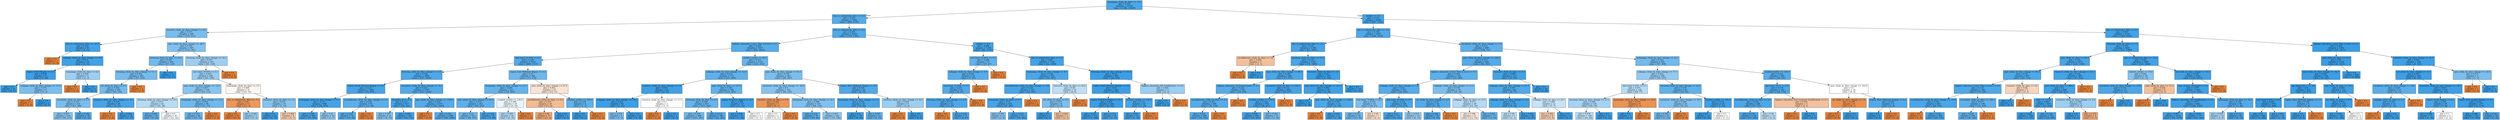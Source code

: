digraph Tree {
node [shape=box, style="filled", color="black"] ;
0 [label="homepage_clicks_by_days <= 13.5\ngini = 0.165\nsamples = 15324\nvalue = [1386, 13938]", fillcolor="#399de5e6"] ;
1 [label="due_vs_submission_date <= -6.5\ngini = 0.219\nsamples = 7084\nvalue = [889, 6195]", fillcolor="#399de5da"] ;
0 -> 1 [labeldistance=2.5, labelangle=45, headlabel="True"] ;
2 [label="resource_clicks_by_days_change <= -6.5\ngini = 0.371\nsamples = 548\nvalue = [135, 413]", fillcolor="#399de5ac"] ;
1 -> 2 ;
3 [label="due_vs_submission_date <= -25.0\ngini = 0.103\nsamples = 55\nvalue = [3, 52]", fillcolor="#399de5f0"] ;
2 -> 3 ;
4 [label="gini = 0.0\nsamples = 1\nvalue = [1, 0]", fillcolor="#e58139ff"] ;
3 -> 4 ;
5 [label="subpage_clicks_by_days_change <= -0.5\ngini = 0.071\nsamples = 54\nvalue = [2, 52]", fillcolor="#399de5f5"] ;
3 -> 5 ;
6 [label="region_South Region <= 0.5\ngini = 0.038\nsamples = 51\nvalue = [1, 50]", fillcolor="#399de5fa"] ;
5 -> 6 ;
7 [label="gini = 0.0\nsamples = 47\nvalue = [0, 47]", fillcolor="#399de5ff"] ;
6 -> 7 ;
8 [label="subpage_clicks_by_days_change <= -15.0\ngini = 0.375\nsamples = 4\nvalue = [1, 3]", fillcolor="#399de5aa"] ;
6 -> 8 ;
9 [label="gini = 0.0\nsamples = 1\nvalue = [1, 0]", fillcolor="#e58139ff"] ;
8 -> 9 ;
10 [label="gini = 0.0\nsamples = 3\nvalue = [0, 3]", fillcolor="#399de5ff"] ;
8 -> 10 ;
11 [label="homepage_clicks_by_days <= 4.0\ngini = 0.444\nsamples = 3\nvalue = [1, 2]", fillcolor="#399de57f"] ;
5 -> 11 ;
12 [label="gini = 0.0\nsamples = 1\nvalue = [1, 0]", fillcolor="#e58139ff"] ;
11 -> 12 ;
13 [label="gini = 0.0\nsamples = 2\nvalue = [0, 2]", fillcolor="#399de5ff"] ;
11 -> 13 ;
14 [label="quiz_clicks_by_days_change <= -48.5\ngini = 0.392\nsamples = 493\nvalue = [132, 361]", fillcolor="#399de5a2"] ;
2 -> 14 ;
15 [label="forumng_clicks_by_days <= 16.5\ngini = 0.347\nsamples = 300\nvalue = [67, 233]", fillcolor="#399de5b6"] ;
14 -> 15 ;
16 [label="forumng_clicks_by_days_change <= 11.5\ngini = 0.361\nsamples = 283\nvalue = [67, 216]", fillcolor="#399de5b0"] ;
15 -> 16 ;
17 [label="url_clicks_by_days <= 0.5\ngini = 0.356\nsamples = 281\nvalue = [65, 216]", fillcolor="#399de5b2"] ;
16 -> 17 ;
18 [label="oucontent_clicks_by_days <= 5.5\ngini = 0.375\nsamples = 252\nvalue = [63, 189]", fillcolor="#399de5aa"] ;
17 -> 18 ;
19 [label="gini = 0.397\nsamples = 216\nvalue = [59, 157]", fillcolor="#399de59f"] ;
18 -> 19 ;
20 [label="gini = 0.198\nsamples = 36\nvalue = [4, 32]", fillcolor="#399de5df"] ;
18 -> 20 ;
21 [label="resource_clicks_by_days_change <= -5.5\ngini = 0.128\nsamples = 29\nvalue = [2, 27]", fillcolor="#399de5ec"] ;
17 -> 21 ;
22 [label="gini = 0.0\nsamples = 1\nvalue = [1, 0]", fillcolor="#e58139ff"] ;
21 -> 22 ;
23 [label="gini = 0.069\nsamples = 28\nvalue = [1, 27]", fillcolor="#399de5f6"] ;
21 -> 23 ;
24 [label="gini = 0.0\nsamples = 2\nvalue = [2, 0]", fillcolor="#e58139ff"] ;
16 -> 24 ;
25 [label="gini = 0.0\nsamples = 17\nvalue = [0, 17]", fillcolor="#399de5ff"] ;
15 -> 25 ;
26 [label="forumng_clicks_by_days_change <= 14.5\ngini = 0.447\nsamples = 193\nvalue = [65, 128]", fillcolor="#399de57e"] ;
14 -> 26 ;
27 [label="imd_band_30-40% <= 0.5\ngini = 0.437\nsamples = 189\nvalue = [61, 128]", fillcolor="#399de585"] ;
26 -> 27 ;
28 [label="quiz_clicks_by_days_change <= -12.0\ngini = 0.407\nsamples = 158\nvalue = [45, 113]", fillcolor="#399de599"] ;
27 -> 28 ;
29 [label="forumng_clicks_by_days_change <= -0.5\ngini = 0.475\nsamples = 62\nvalue = [24, 38]", fillcolor="#399de55e"] ;
28 -> 29 ;
30 [label="gini = 0.266\nsamples = 19\nvalue = [3, 16]", fillcolor="#399de5cf"] ;
29 -> 30 ;
31 [label="gini = 0.5\nsamples = 43\nvalue = [21, 22]", fillcolor="#399de50c"] ;
29 -> 31 ;
32 [label="homepage_clicks_by_days_change <= 11.0\ngini = 0.342\nsamples = 96\nvalue = [21, 75]", fillcolor="#399de5b8"] ;
28 -> 32 ;
33 [label="gini = 0.323\nsamples = 94\nvalue = [19, 75]", fillcolor="#399de5be"] ;
32 -> 33 ;
34 [label="gini = 0.0\nsamples = 2\nvalue = [2, 0]", fillcolor="#e58139ff"] ;
32 -> 34 ;
35 [label="homepage_clicks_by_days <= 3.5\ngini = 0.499\nsamples = 31\nvalue = [16, 15]", fillcolor="#e5813910"] ;
27 -> 35 ;
36 [label="due_vs_submission_date <= -7.5\ngini = 0.26\nsamples = 13\nvalue = [11, 2]", fillcolor="#e58139d1"] ;
35 -> 36 ;
37 [label="gini = 0.0\nsamples = 10\nvalue = [10, 0]", fillcolor="#e58139ff"] ;
36 -> 37 ;
38 [label="gini = 0.444\nsamples = 3\nvalue = [1, 2]", fillcolor="#399de57f"] ;
36 -> 38 ;
39 [label="resource_clicks_by_days <= 1.5\ngini = 0.401\nsamples = 18\nvalue = [5, 13]", fillcolor="#399de59d"] ;
35 -> 39 ;
40 [label="gini = 0.0\nsamples = 10\nvalue = [0, 10]", fillcolor="#399de5ff"] ;
39 -> 40 ;
41 [label="gini = 0.469\nsamples = 8\nvalue = [5, 3]", fillcolor="#e5813966"] ;
39 -> 41 ;
42 [label="gini = 0.0\nsamples = 4\nvalue = [4, 0]", fillcolor="#e58139ff"] ;
26 -> 42 ;
43 [label="due_vs_submission_date <= 0.5\ngini = 0.204\nsamples = 6536\nvalue = [754, 5782]", fillcolor="#399de5de"] ;
1 -> 43 ;
44 [label="highest_education_Lower Than A Level <= 0.5\ngini = 0.226\nsamples = 5337\nvalue = [692, 4645]", fillcolor="#399de5d9"] ;
43 -> 44 ;
45 [label="imd_band_20-30% <= 0.5\ngini = 0.199\nsamples = 4182\nvalue = [469, 3713]", fillcolor="#399de5df"] ;
44 -> 45 ;
46 [label="forumng_clicks_by_days_change <= -0.5\ngini = 0.186\nsamples = 3836\nvalue = [397, 3439]", fillcolor="#399de5e2"] ;
45 -> 46 ;
47 [label="region_North Western Region <= 0.5\ngini = 0.125\nsamples = 1049\nvalue = [70, 979]", fillcolor="#399de5ed"] ;
46 -> 47 ;
48 [label="homepage_clicks_by_days_change <= 6.5\ngini = 0.113\nsamples = 968\nvalue = [58, 910]", fillcolor="#399de5ef"] ;
47 -> 48 ;
49 [label="gini = 0.108\nsamples = 958\nvalue = [55, 903]", fillcolor="#399de5ef"] ;
48 -> 49 ;
50 [label="gini = 0.42\nsamples = 10\nvalue = [3, 7]", fillcolor="#399de592"] ;
48 -> 50 ;
51 [label="oucollaborate_clicks_by_days_change <= 0.5\ngini = 0.252\nsamples = 81\nvalue = [12, 69]", fillcolor="#399de5d3"] ;
47 -> 51 ;
52 [label="gini = 0.221\nsamples = 79\nvalue = [10, 69]", fillcolor="#399de5da"] ;
51 -> 52 ;
53 [label="gini = 0.0\nsamples = 2\nvalue = [2, 0]", fillcolor="#e58139ff"] ;
51 -> 53 ;
54 [label="oucontent_clicks_by_days_change <= -0.5\ngini = 0.207\nsamples = 2787\nvalue = [327, 2460]", fillcolor="#399de5dd"] ;
46 -> 54 ;
55 [label="disability_N <= 0.5\ngini = 0.117\nsamples = 417\nvalue = [26, 391]", fillcolor="#399de5ee"] ;
54 -> 55 ;
56 [label="gini = 0.397\nsamples = 22\nvalue = [6, 16]", fillcolor="#399de59f"] ;
55 -> 56 ;
57 [label="gini = 0.096\nsamples = 395\nvalue = [20, 375]", fillcolor="#399de5f1"] ;
55 -> 57 ;
58 [label="quiz_clicks_by_days_change <= -530.0\ngini = 0.222\nsamples = 2370\nvalue = [301, 2069]", fillcolor="#399de5da"] ;
54 -> 58 ;
59 [label="gini = 0.0\nsamples = 2\nvalue = [2, 0]", fillcolor="#e58139ff"] ;
58 -> 59 ;
60 [label="gini = 0.221\nsamples = 2368\nvalue = [299, 2069]", fillcolor="#399de5da"] ;
58 -> 60 ;
61 [label="region_East Midlands Region <= 0.5\ngini = 0.33\nsamples = 346\nvalue = [72, 274]", fillcolor="#399de5bc"] ;
45 -> 61 ;
62 [label="homepage_clicks_by_days_change <= 11.5\ngini = 0.296\nsamples = 321\nvalue = [58, 263]", fillcolor="#399de5c7"] ;
61 -> 62 ;
63 [label="quiz_clicks_by_days_change <= 65.5\ngini = 0.272\nsamples = 302\nvalue = [49, 253]", fillcolor="#399de5ce"] ;
62 -> 63 ;
64 [label="gini = 0.33\nsamples = 211\nvalue = [44, 167]", fillcolor="#399de5bc"] ;
63 -> 64 ;
65 [label="gini = 0.104\nsamples = 91\nvalue = [5, 86]", fillcolor="#399de5f0"] ;
63 -> 65 ;
66 [label="studied_credits <= 135.0\ngini = 0.499\nsamples = 19\nvalue = [9, 10]", fillcolor="#399de519"] ;
62 -> 66 ;
67 [label="gini = 0.469\nsamples = 16\nvalue = [6, 10]", fillcolor="#399de566"] ;
66 -> 67 ;
68 [label="gini = 0.0\nsamples = 3\nvalue = [3, 0]", fillcolor="#e58139ff"] ;
66 -> 68 ;
69 [label="quiz_clicks_by_days_change <= 67.0\ngini = 0.493\nsamples = 25\nvalue = [14, 11]", fillcolor="#e5813937"] ;
61 -> 69 ;
70 [label="oucollaborate_clicks_by_days <= 0.5\ngini = 0.432\nsamples = 19\nvalue = [13, 6]", fillcolor="#e5813989"] ;
69 -> 70 ;
71 [label="gini = 0.36\nsamples = 17\nvalue = [13, 4]", fillcolor="#e58139b1"] ;
70 -> 71 ;
72 [label="gini = 0.0\nsamples = 2\nvalue = [0, 2]", fillcolor="#399de5ff"] ;
70 -> 72 ;
73 [label="studied_credits <= 105.0\ngini = 0.278\nsamples = 6\nvalue = [1, 5]", fillcolor="#399de5cc"] ;
69 -> 73 ;
74 [label="gini = 0.0\nsamples = 5\nvalue = [0, 5]", fillcolor="#399de5ff"] ;
73 -> 74 ;
75 [label="gini = 0.0\nsamples = 1\nvalue = [1, 0]", fillcolor="#e58139ff"] ;
73 -> 75 ;
76 [label="studied_credits <= 82.5\ngini = 0.312\nsamples = 1155\nvalue = [223, 932]", fillcolor="#399de5c2"] ;
44 -> 76 ;
77 [label="subpage_clicks_by_days_change <= -12.5\ngini = 0.275\nsamples = 772\nvalue = [127, 645]", fillcolor="#399de5cd"] ;
76 -> 77 ;
78 [label="resource_clicks_by_days_change <= 5.5\ngini = 0.061\nsamples = 64\nvalue = [2, 62]", fillcolor="#399de5f7"] ;
77 -> 78 ;
79 [label="subpage_clicks_by_days_change <= -39.5\ngini = 0.032\nsamples = 62\nvalue = [1, 61]", fillcolor="#399de5fb"] ;
78 -> 79 ;
80 [label="gini = 0.375\nsamples = 4\nvalue = [1, 3]", fillcolor="#399de5aa"] ;
79 -> 80 ;
81 [label="gini = 0.0\nsamples = 58\nvalue = [0, 58]", fillcolor="#399de5ff"] ;
79 -> 81 ;
82 [label="resource_clicks_by_days_change <= 11.5\ngini = 0.5\nsamples = 2\nvalue = [1, 1]", fillcolor="#e5813900"] ;
78 -> 82 ;
83 [label="gini = 0.0\nsamples = 1\nvalue = [1, 0]", fillcolor="#e58139ff"] ;
82 -> 83 ;
84 [label="gini = 0.0\nsamples = 1\nvalue = [0, 1]", fillcolor="#399de5ff"] ;
82 -> 84 ;
85 [label="quiz_clicks_by_days <= 137.0\ngini = 0.291\nsamples = 708\nvalue = [125, 583]", fillcolor="#399de5c8"] ;
77 -> 85 ;
86 [label="forumng_clicks_by_days <= 2.5\ngini = 0.306\nsamples = 651\nvalue = [123, 528]", fillcolor="#399de5c4"] ;
85 -> 86 ;
87 [label="gini = 0.338\nsamples = 468\nvalue = [101, 367]", fillcolor="#399de5b9"] ;
86 -> 87 ;
88 [label="gini = 0.212\nsamples = 183\nvalue = [22, 161]", fillcolor="#399de5dc"] ;
86 -> 88 ;
89 [label="region_Yorkshire Region <= 0.5\ngini = 0.068\nsamples = 57\nvalue = [2, 55]", fillcolor="#399de5f6"] ;
85 -> 89 ;
90 [label="gini = 0.036\nsamples = 55\nvalue = [1, 54]", fillcolor="#399de5fa"] ;
89 -> 90 ;
91 [label="gini = 0.5\nsamples = 2\nvalue = [1, 1]", fillcolor="#e5813900"] ;
89 -> 91 ;
92 [label="quiz_clicks_by_days_change <= 92.5\ngini = 0.376\nsamples = 383\nvalue = [96, 287]", fillcolor="#399de5aa"] ;
76 -> 92 ;
93 [label="oucontent_clicks_by_days_change <= -28.0\ngini = 0.4\nsamples = 325\nvalue = [90, 235]", fillcolor="#399de59d"] ;
92 -> 93 ;
94 [label="resource_clicks_by_days <= 0.5\ngini = 0.245\nsamples = 7\nvalue = [6, 1]", fillcolor="#e58139d4"] ;
93 -> 94 ;
95 [label="gini = 0.5\nsamples = 2\nvalue = [1, 1]", fillcolor="#e5813900"] ;
94 -> 95 ;
96 [label="gini = 0.0\nsamples = 5\nvalue = [5, 0]", fillcolor="#e58139ff"] ;
94 -> 96 ;
97 [label="homepage_clicks_by_days_change <= -6.5\ngini = 0.389\nsamples = 318\nvalue = [84, 234]", fillcolor="#399de5a3"] ;
93 -> 97 ;
98 [label="gini = 0.229\nsamples = 76\nvalue = [10, 66]", fillcolor="#399de5d8"] ;
97 -> 98 ;
99 [label="gini = 0.425\nsamples = 242\nvalue = [74, 168]", fillcolor="#399de58f"] ;
97 -> 99 ;
100 [label="region_West Midlands Region <= 0.5\ngini = 0.185\nsamples = 58\nvalue = [6, 52]", fillcolor="#399de5e2"] ;
92 -> 100 ;
101 [label="homepage_clicks_by_days_change <= 2.5\ngini = 0.142\nsamples = 52\nvalue = [4, 48]", fillcolor="#399de5ea"] ;
100 -> 101 ;
102 [label="gini = 0.0\nsamples = 29\nvalue = [0, 29]", fillcolor="#399de5ff"] ;
101 -> 102 ;
103 [label="gini = 0.287\nsamples = 23\nvalue = [4, 19]", fillcolor="#399de5c9"] ;
101 -> 103 ;
104 [label="resource_clicks_by_days_change <= -0.5\ngini = 0.444\nsamples = 6\nvalue = [2, 4]", fillcolor="#399de57f"] ;
100 -> 104 ;
105 [label="gini = 0.0\nsamples = 2\nvalue = [2, 0]", fillcolor="#e58139ff"] ;
104 -> 105 ;
106 [label="gini = 0.0\nsamples = 4\nvalue = [0, 4]", fillcolor="#399de5ff"] ;
104 -> 106 ;
107 [label="weight <= 8.5\ngini = 0.098\nsamples = 1199\nvalue = [62, 1137]", fillcolor="#399de5f1"] ;
43 -> 107 ;
108 [label="imd_band_50-60% <= 0.5\ngini = 0.289\nsamples = 57\nvalue = [10, 47]", fillcolor="#399de5c9"] ;
107 -> 108 ;
109 [label="subpage_clicks_by_days_change <= 8.5\ngini = 0.226\nsamples = 54\nvalue = [7, 47]", fillcolor="#399de5d9"] ;
108 -> 109 ;
110 [label="imd_band_10-20% <= 0.5\ngini = 0.201\nsamples = 53\nvalue = [6, 47]", fillcolor="#399de5de"] ;
109 -> 110 ;
111 [label="forumng_clicks_by_days_change <= -5.5\ngini = 0.174\nsamples = 52\nvalue = [5, 47]", fillcolor="#399de5e4"] ;
110 -> 111 ;
112 [label="gini = 0.0\nsamples = 1\nvalue = [1, 0]", fillcolor="#e58139ff"] ;
111 -> 112 ;
113 [label="gini = 0.145\nsamples = 51\nvalue = [4, 47]", fillcolor="#399de5e9"] ;
111 -> 113 ;
114 [label="gini = 0.0\nsamples = 1\nvalue = [1, 0]", fillcolor="#e58139ff"] ;
110 -> 114 ;
115 [label="gini = 0.0\nsamples = 1\nvalue = [1, 0]", fillcolor="#e58139ff"] ;
109 -> 115 ;
116 [label="gini = 0.0\nsamples = 3\nvalue = [3, 0]", fillcolor="#e58139ff"] ;
108 -> 116 ;
117 [label="due_vs_submission_date <= 1.5\ngini = 0.087\nsamples = 1142\nvalue = [52, 1090]", fillcolor="#399de5f3"] ;
107 -> 117 ;
118 [label="homepage_clicks_by_days_change <= 8.5\ngini = 0.144\nsamples = 539\nvalue = [42, 497]", fillcolor="#399de5e9"] ;
117 -> 118 ;
119 [label="oucollaborate_clicks_by_days_change <= 5.0\ngini = 0.133\nsamples = 529\nvalue = [38, 491]", fillcolor="#399de5eb"] ;
118 -> 119 ;
120 [label="homepage_clicks_by_days <= 0.5\ngini = 0.13\nsamples = 528\nvalue = [37, 491]", fillcolor="#399de5ec"] ;
119 -> 120 ;
121 [label="gini = 0.397\nsamples = 11\nvalue = [3, 8]", fillcolor="#399de59f"] ;
120 -> 121 ;
122 [label="gini = 0.123\nsamples = 517\nvalue = [34, 483]", fillcolor="#399de5ed"] ;
120 -> 122 ;
123 [label="gini = 0.0\nsamples = 1\nvalue = [1, 0]", fillcolor="#e58139ff"] ;
119 -> 123 ;
124 [label="resource_clicks_by_days <= 16.5\ngini = 0.48\nsamples = 10\nvalue = [4, 6]", fillcolor="#399de555"] ;
118 -> 124 ;
125 [label="url_clicks_by_days <= 0.5\ngini = 0.375\nsamples = 8\nvalue = [2, 6]", fillcolor="#399de5aa"] ;
124 -> 125 ;
126 [label="gini = 0.0\nsamples = 5\nvalue = [0, 5]", fillcolor="#399de5ff"] ;
125 -> 126 ;
127 [label="gini = 0.444\nsamples = 3\nvalue = [2, 1]", fillcolor="#e581397f"] ;
125 -> 127 ;
128 [label="gini = 0.0\nsamples = 2\nvalue = [2, 0]", fillcolor="#e58139ff"] ;
124 -> 128 ;
129 [label="forumng_clicks_by_days_change <= 50.0\ngini = 0.033\nsamples = 603\nvalue = [10, 593]", fillcolor="#399de5fb"] ;
117 -> 129 ;
130 [label="region_North Western Region <= 0.5\ngini = 0.03\nsamples = 600\nvalue = [9, 591]", fillcolor="#399de5fb"] ;
129 -> 130 ;
131 [label="region_Yorkshire Region <= 0.5\ngini = 0.021\nsamples = 558\nvalue = [6, 552]", fillcolor="#399de5fc"] ;
130 -> 131 ;
132 [label="gini = 0.012\nsamples = 512\nvalue = [3, 509]", fillcolor="#399de5fd"] ;
131 -> 132 ;
133 [label="gini = 0.122\nsamples = 46\nvalue = [3, 43]", fillcolor="#399de5ed"] ;
131 -> 133 ;
134 [label="studied_credits <= 135.0\ngini = 0.133\nsamples = 42\nvalue = [3, 39]", fillcolor="#399de5eb"] ;
130 -> 134 ;
135 [label="gini = 0.093\nsamples = 41\nvalue = [2, 39]", fillcolor="#399de5f2"] ;
134 -> 135 ;
136 [label="gini = 0.0\nsamples = 1\nvalue = [1, 0]", fillcolor="#e58139ff"] ;
134 -> 136 ;
137 [label="highest_education_HE Qualification <= 0.5\ngini = 0.444\nsamples = 3\nvalue = [1, 2]", fillcolor="#399de57f"] ;
129 -> 137 ;
138 [label="gini = 0.0\nsamples = 2\nvalue = [0, 2]", fillcolor="#399de5ff"] ;
137 -> 138 ;
139 [label="gini = 0.0\nsamples = 1\nvalue = [1, 0]", fillcolor="#e58139ff"] ;
137 -> 139 ;
140 [label="weight <= 4.5\ngini = 0.113\nsamples = 8240\nvalue = [497, 7743]", fillcolor="#399de5ef"] ;
0 -> 140 [labeldistance=2.5, labelangle=-45, headlabel="False"] ;
141 [label="due_vs_submission_date <= -2.5\ngini = 0.199\nsamples = 2047\nvalue = [229, 1818]", fillcolor="#399de5df"] ;
140 -> 141 ;
142 [label="due_vs_submission_date <= -5.5\ngini = 0.131\nsamples = 1148\nvalue = [81, 1067]", fillcolor="#399de5ec"] ;
141 -> 142 ;
143 [label="oucollaborate_clicks_by_days <= 3.0\ngini = 0.444\nsamples = 3\nvalue = [2, 1]", fillcolor="#e581397f"] ;
142 -> 143 ;
144 [label="gini = 0.0\nsamples = 2\nvalue = [2, 0]", fillcolor="#e58139ff"] ;
143 -> 144 ;
145 [label="gini = 0.0\nsamples = 1\nvalue = [0, 1]", fillcolor="#399de5ff"] ;
143 -> 145 ;
146 [label="forumng_clicks_by_days <= 53.5\ngini = 0.128\nsamples = 1145\nvalue = [79, 1066]", fillcolor="#399de5ec"] ;
142 -> 146 ;
147 [label="quiz_clicks_by_days_change <= 80.5\ngini = 0.149\nsamples = 948\nvalue = [77, 871]", fillcolor="#399de5e8"] ;
146 -> 147 ;
148 [label="highest_education_No Formal quals <= 0.5\ngini = 0.226\nsamples = 292\nvalue = [38, 254]", fillcolor="#399de5d9"] ;
147 -> 148 ;
149 [label="oucollaborate_clicks_by_days <= 6.5\ngini = 0.217\nsamples = 290\nvalue = [36, 254]", fillcolor="#399de5db"] ;
148 -> 149 ;
150 [label="gini = 0.213\nsamples = 289\nvalue = [35, 254]", fillcolor="#399de5dc"] ;
149 -> 150 ;
151 [label="gini = 0.0\nsamples = 1\nvalue = [1, 0]", fillcolor="#e58139ff"] ;
149 -> 151 ;
152 [label="gini = 0.0\nsamples = 2\nvalue = [2, 0]", fillcolor="#e58139ff"] ;
148 -> 152 ;
153 [label="oucontent_clicks_by_days <= 592.5\ngini = 0.112\nsamples = 656\nvalue = [39, 617]", fillcolor="#399de5ef"] ;
147 -> 153 ;
154 [label="studied_credits <= 170.0\ngini = 0.109\nsamples = 655\nvalue = [38, 617]", fillcolor="#399de5ef"] ;
153 -> 154 ;
155 [label="gini = 0.099\nsamples = 634\nvalue = [33, 601]", fillcolor="#399de5f1"] ;
154 -> 155 ;
156 [label="gini = 0.363\nsamples = 21\nvalue = [5, 16]", fillcolor="#399de5af"] ;
154 -> 156 ;
157 [label="gini = 0.0\nsamples = 1\nvalue = [1, 0]", fillcolor="#e58139ff"] ;
153 -> 157 ;
158 [label="resource_clicks_by_days <= 3.5\ngini = 0.02\nsamples = 197\nvalue = [2, 195]", fillcolor="#399de5fc"] ;
146 -> 158 ;
159 [label="quiz_clicks_by_days_change <= 121.5\ngini = 0.064\nsamples = 60\nvalue = [2, 58]", fillcolor="#399de5f6"] ;
158 -> 159 ;
160 [label="gini = 0.0\nsamples = 38\nvalue = [0, 38]", fillcolor="#399de5ff"] ;
159 -> 160 ;
161 [label="quiz_clicks_by_days_change <= 128.0\ngini = 0.165\nsamples = 22\nvalue = [2, 20]", fillcolor="#399de5e6"] ;
159 -> 161 ;
162 [label="gini = 0.0\nsamples = 1\nvalue = [1, 0]", fillcolor="#e58139ff"] ;
161 -> 162 ;
163 [label="gini = 0.091\nsamples = 21\nvalue = [1, 20]", fillcolor="#399de5f2"] ;
161 -> 163 ;
164 [label="gini = 0.0\nsamples = 137\nvalue = [0, 137]", fillcolor="#399de5ff"] ;
158 -> 164 ;
165 [label="oucontent_clicks_by_days_change <= 5.5\ngini = 0.275\nsamples = 899\nvalue = [148, 751]", fillcolor="#399de5cd"] ;
141 -> 165 ;
166 [label="quiz_clicks_by_days_change <= 126.5\ngini = 0.213\nsamples = 504\nvalue = [61, 443]", fillcolor="#399de5dc"] ;
165 -> 166 ;
167 [label="highest_education_Lower Than A Level <= 0.5\ngini = 0.264\nsamples = 332\nvalue = [52, 280]", fillcolor="#399de5d0"] ;
166 -> 167 ;
168 [label="subpage_clicks_by_days_change <= 7.5\ngini = 0.221\nsamples = 253\nvalue = [32, 221]", fillcolor="#399de5da"] ;
167 -> 168 ;
169 [label="imd_band_70-80% <= 0.5\ngini = 0.379\nsamples = 63\nvalue = [16, 47]", fillcolor="#399de5a8"] ;
168 -> 169 ;
170 [label="gini = 0.337\nsamples = 56\nvalue = [12, 44]", fillcolor="#399de5b9"] ;
169 -> 170 ;
171 [label="gini = 0.49\nsamples = 7\nvalue = [4, 3]", fillcolor="#e5813940"] ;
169 -> 171 ;
172 [label="imd_band_20-30% <= 0.5\ngini = 0.154\nsamples = 190\nvalue = [16, 174]", fillcolor="#399de5e8"] ;
168 -> 172 ;
173 [label="gini = 0.11\nsamples = 171\nvalue = [10, 161]", fillcolor="#399de5ef"] ;
172 -> 173 ;
174 [label="gini = 0.432\nsamples = 19\nvalue = [6, 13]", fillcolor="#399de589"] ;
172 -> 174 ;
175 [label="subpage_clicks_by_days_change <= 11.5\ngini = 0.378\nsamples = 79\nvalue = [20, 59]", fillcolor="#399de5a9"] ;
167 -> 175 ;
176 [label="url_clicks_by_days_change <= 2.5\ngini = 0.219\nsamples = 40\nvalue = [5, 35]", fillcolor="#399de5db"] ;
175 -> 176 ;
177 [label="gini = 0.184\nsamples = 39\nvalue = [4, 35]", fillcolor="#399de5e2"] ;
176 -> 177 ;
178 [label="gini = 0.0\nsamples = 1\nvalue = [1, 0]", fillcolor="#e58139ff"] ;
176 -> 178 ;
179 [label="subpage_clicks_by_days <= 17.5\ngini = 0.473\nsamples = 39\nvalue = [15, 24]", fillcolor="#399de560"] ;
175 -> 179 ;
180 [label="gini = 0.496\nsamples = 22\nvalue = [12, 10]", fillcolor="#e581392a"] ;
179 -> 180 ;
181 [label="gini = 0.291\nsamples = 17\nvalue = [3, 14]", fillcolor="#399de5c8"] ;
179 -> 181 ;
182 [label="resource_clicks_by_days <= 5.5\ngini = 0.099\nsamples = 172\nvalue = [9, 163]", fillcolor="#399de5f1"] ;
166 -> 182 ;
183 [label="subpage_clicks_by_days_change <= 21.5\ngini = 0.187\nsamples = 86\nvalue = [9, 77]", fillcolor="#399de5e1"] ;
182 -> 183 ;
184 [label="subpage_clicks_by_days_change <= 3.5\ngini = 0.102\nsamples = 74\nvalue = [4, 70]", fillcolor="#399de5f0"] ;
183 -> 184 ;
185 [label="gini = 0.48\nsamples = 5\nvalue = [2, 3]", fillcolor="#399de555"] ;
184 -> 185 ;
186 [label="gini = 0.056\nsamples = 69\nvalue = [2, 67]", fillcolor="#399de5f7"] ;
184 -> 186 ;
187 [label="subpage_clicks_by_days <= 29.5\ngini = 0.486\nsamples = 12\nvalue = [5, 7]", fillcolor="#399de549"] ;
183 -> 187 ;
188 [label="gini = 0.469\nsamples = 8\nvalue = [5, 3]", fillcolor="#e5813966"] ;
187 -> 188 ;
189 [label="gini = 0.0\nsamples = 4\nvalue = [0, 4]", fillcolor="#399de5ff"] ;
187 -> 189 ;
190 [label="gini = 0.0\nsamples = 86\nvalue = [0, 86]", fillcolor="#399de5ff"] ;
182 -> 190 ;
191 [label="homepage_clicks_by_days_change <= 32.5\ngini = 0.343\nsamples = 395\nvalue = [87, 308]", fillcolor="#399de5b7"] ;
165 -> 191 ;
192 [label="subpage_clicks_by_days_change <= 17.5\ngini = 0.433\nsamples = 186\nvalue = [59, 127]", fillcolor="#399de589"] ;
191 -> 192 ;
193 [label="imd_band_0-10% <= 0.5\ngini = 0.475\nsamples = 126\nvalue = [49, 77]", fillcolor="#399de55d"] ;
192 -> 193 ;
194 [label="forumng_clicks_by_days_change <= 21.5\ngini = 0.458\nsamples = 118\nvalue = [42, 76]", fillcolor="#399de572"] ;
193 -> 194 ;
195 [label="gini = 0.478\nsamples = 106\nvalue = [42, 64]", fillcolor="#399de558"] ;
194 -> 195 ;
196 [label="gini = 0.0\nsamples = 12\nvalue = [0, 12]", fillcolor="#399de5ff"] ;
194 -> 196 ;
197 [label="homepage_clicks_by_days_change <= 18.0\ngini = 0.219\nsamples = 8\nvalue = [7, 1]", fillcolor="#e58139db"] ;
193 -> 197 ;
198 [label="gini = 0.0\nsamples = 1\nvalue = [0, 1]", fillcolor="#399de5ff"] ;
197 -> 198 ;
199 [label="gini = 0.0\nsamples = 7\nvalue = [7, 0]", fillcolor="#e58139ff"] ;
197 -> 199 ;
200 [label="forumng_clicks_by_days_change <= 12.5\ngini = 0.278\nsamples = 60\nvalue = [10, 50]", fillcolor="#399de5cc"] ;
192 -> 200 ;
201 [label="oucontent_clicks_by_days_change <= 36.5\ngini = 0.389\nsamples = 34\nvalue = [9, 25]", fillcolor="#399de5a3"] ;
200 -> 201 ;
202 [label="gini = 0.342\nsamples = 32\nvalue = [7, 25]", fillcolor="#399de5b8"] ;
201 -> 202 ;
203 [label="gini = 0.0\nsamples = 2\nvalue = [2, 0]", fillcolor="#e58139ff"] ;
201 -> 203 ;
204 [label="studied_credits <= 105.0\ngini = 0.074\nsamples = 26\nvalue = [1, 25]", fillcolor="#399de5f5"] ;
200 -> 204 ;
205 [label="gini = 0.0\nsamples = 24\nvalue = [0, 24]", fillcolor="#399de5ff"] ;
204 -> 205 ;
206 [label="gini = 0.5\nsamples = 2\nvalue = [1, 1]", fillcolor="#e5813900"] ;
204 -> 206 ;
207 [label="studied_credits <= 105.0\ngini = 0.232\nsamples = 209\nvalue = [28, 181]", fillcolor="#399de5d8"] ;
191 -> 207 ;
208 [label="age_band_55<= <= 0.5\ngini = 0.179\nsamples = 191\nvalue = [19, 172]", fillcolor="#399de5e3"] ;
207 -> 208 ;
209 [label="oucollaborate_clicks_by_days <= 3.5\ngini = 0.164\nsamples = 188\nvalue = [17, 171]", fillcolor="#399de5e6"] ;
208 -> 209 ;
210 [label="gini = 0.135\nsamples = 178\nvalue = [13, 165]", fillcolor="#399de5eb"] ;
209 -> 210 ;
211 [label="gini = 0.48\nsamples = 10\nvalue = [4, 6]", fillcolor="#399de555"] ;
209 -> 211 ;
212 [label="highest_education_Post Graduate Qualification <= 0.5\ngini = 0.444\nsamples = 3\nvalue = [2, 1]", fillcolor="#e581397f"] ;
208 -> 212 ;
213 [label="gini = 0.0\nsamples = 2\nvalue = [2, 0]", fillcolor="#e58139ff"] ;
212 -> 213 ;
214 [label="gini = 0.0\nsamples = 1\nvalue = [0, 1]", fillcolor="#399de5ff"] ;
212 -> 214 ;
215 [label="quiz_clicks_by_days_change <= 163.0\ngini = 0.5\nsamples = 18\nvalue = [9, 9]", fillcolor="#e5813900"] ;
207 -> 215 ;
216 [label="url_clicks_by_days_change <= 7.5\ngini = 0.198\nsamples = 9\nvalue = [8, 1]", fillcolor="#e58139df"] ;
215 -> 216 ;
217 [label="gini = 0.0\nsamples = 8\nvalue = [8, 0]", fillcolor="#e58139ff"] ;
216 -> 217 ;
218 [label="gini = 0.0\nsamples = 1\nvalue = [0, 1]", fillcolor="#399de5ff"] ;
216 -> 218 ;
219 [label="region_West Midlands Region <= 0.5\ngini = 0.198\nsamples = 9\nvalue = [1, 8]", fillcolor="#399de5df"] ;
215 -> 219 ;
220 [label="gini = 0.0\nsamples = 8\nvalue = [0, 8]", fillcolor="#399de5ff"] ;
219 -> 220 ;
221 [label="gini = 0.0\nsamples = 1\nvalue = [1, 0]", fillcolor="#e58139ff"] ;
219 -> 221 ;
222 [label="due_vs_submission_date <= 0.5\ngini = 0.083\nsamples = 6193\nvalue = [268, 5925]", fillcolor="#399de5f3"] ;
140 -> 222 ;
223 [label="forumng_clicks_by_days <= 1.5\ngini = 0.103\nsamples = 4641\nvalue = [253, 4388]", fillcolor="#399de5f0"] ;
222 -> 223 ;
224 [label="quiz_clicks_by_days <= 83.5\ngini = 0.141\nsamples = 1672\nvalue = [128, 1544]", fillcolor="#399de5ea"] ;
223 -> 224 ;
225 [label="quiz_clicks_by_days_change <= 82.5\ngini = 0.181\nsamples = 803\nvalue = [81, 722]", fillcolor="#399de5e2"] ;
224 -> 225 ;
226 [label="highest_education_Lower Than A Level <= 0.5\ngini = 0.176\nsamples = 798\nvalue = [78, 720]", fillcolor="#399de5e3"] ;
225 -> 226 ;
227 [label="oucollaborate_clicks_by_days_change <= -15.0\ngini = 0.142\nsamples = 600\nvalue = [46, 554]", fillcolor="#399de5ea"] ;
226 -> 227 ;
228 [label="gini = 0.0\nsamples = 1\nvalue = [1, 0]", fillcolor="#e58139ff"] ;
227 -> 228 ;
229 [label="gini = 0.139\nsamples = 599\nvalue = [45, 554]", fillcolor="#399de5ea"] ;
227 -> 229 ;
230 [label="oucontent_clicks_by_days <= 240.5\ngini = 0.271\nsamples = 198\nvalue = [32, 166]", fillcolor="#399de5ce"] ;
226 -> 230 ;
231 [label="gini = 0.259\nsamples = 196\nvalue = [30, 166]", fillcolor="#399de5d1"] ;
230 -> 231 ;
232 [label="gini = 0.0\nsamples = 2\nvalue = [2, 0]", fillcolor="#e58139ff"] ;
230 -> 232 ;
233 [label="resource_clicks_by_days <= 4.0\ngini = 0.48\nsamples = 5\nvalue = [3, 2]", fillcolor="#e5813955"] ;
225 -> 233 ;
234 [label="gini = 0.0\nsamples = 2\nvalue = [0, 2]", fillcolor="#399de5ff"] ;
233 -> 234 ;
235 [label="gini = 0.0\nsamples = 3\nvalue = [3, 0]", fillcolor="#e58139ff"] ;
233 -> 235 ;
236 [label="resource_clicks_by_days_change <= 42.5\ngini = 0.102\nsamples = 869\nvalue = [47, 822]", fillcolor="#399de5f0"] ;
224 -> 236 ;
237 [label="quiz_clicks_by_days <= 695.5\ngini = 0.1\nsamples = 868\nvalue = [46, 822]", fillcolor="#399de5f1"] ;
236 -> 237 ;
238 [label="date <= 123.0\ngini = 0.095\nsamples = 859\nvalue = [43, 816]", fillcolor="#399de5f2"] ;
237 -> 238 ;
239 [label="gini = 0.042\nsamples = 328\nvalue = [7, 321]", fillcolor="#399de5f9"] ;
238 -> 239 ;
240 [label="gini = 0.126\nsamples = 531\nvalue = [36, 495]", fillcolor="#399de5ec"] ;
238 -> 240 ;
241 [label="resource_clicks_by_days_change <= 2.0\ngini = 0.444\nsamples = 9\nvalue = [3, 6]", fillcolor="#399de57f"] ;
237 -> 241 ;
242 [label="gini = 0.0\nsamples = 5\nvalue = [0, 5]", fillcolor="#399de5ff"] ;
241 -> 242 ;
243 [label="gini = 0.375\nsamples = 4\nvalue = [3, 1]", fillcolor="#e58139aa"] ;
241 -> 243 ;
244 [label="gini = 0.0\nsamples = 1\nvalue = [1, 0]", fillcolor="#e58139ff"] ;
236 -> 244 ;
245 [label="due_vs_submission_date <= -16.5\ngini = 0.081\nsamples = 2969\nvalue = [125, 2844]", fillcolor="#399de5f4"] ;
223 -> 245 ;
246 [label="studied_credits <= 75.0\ngini = 0.401\nsamples = 18\nvalue = [5, 13]", fillcolor="#399de59d"] ;
245 -> 246 ;
247 [label="oucontent_clicks_by_days_change <= -47.0\ngini = 0.153\nsamples = 12\nvalue = [1, 11]", fillcolor="#399de5e8"] ;
246 -> 247 ;
248 [label="gini = 0.0\nsamples = 1\nvalue = [1, 0]", fillcolor="#e58139ff"] ;
247 -> 248 ;
249 [label="gini = 0.0\nsamples = 11\nvalue = [0, 11]", fillcolor="#399de5ff"] ;
247 -> 249 ;
250 [label="quiz_clicks_by_days <= 11.5\ngini = 0.444\nsamples = 6\nvalue = [4, 2]", fillcolor="#e581397f"] ;
246 -> 250 ;
251 [label="gini = 0.0\nsamples = 4\nvalue = [4, 0]", fillcolor="#e58139ff"] ;
250 -> 251 ;
252 [label="gini = 0.0\nsamples = 2\nvalue = [0, 2]", fillcolor="#399de5ff"] ;
250 -> 252 ;
253 [label="url_clicks_by_days_change <= 14.5\ngini = 0.078\nsamples = 2951\nvalue = [120, 2831]", fillcolor="#399de5f4"] ;
245 -> 253 ;
254 [label="num_of_prev_attempts <= 0.5\ngini = 0.077\nsamples = 2950\nvalue = [119, 2831]", fillcolor="#399de5f4"] ;
253 -> 254 ;
255 [label="highest_education_HE Qualification <= 0.5\ngini = 0.073\nsamples = 2851\nvalue = [108, 2743]", fillcolor="#399de5f5"] ;
254 -> 255 ;
256 [label="gini = 0.087\nsamples = 2074\nvalue = [95, 1979]", fillcolor="#399de5f3"] ;
255 -> 256 ;
257 [label="gini = 0.033\nsamples = 777\nvalue = [13, 764]", fillcolor="#399de5fb"] ;
255 -> 257 ;
258 [label="homepage_clicks_by_days <= 15.5\ngini = 0.198\nsamples = 99\nvalue = [11, 88]", fillcolor="#399de5df"] ;
254 -> 258 ;
259 [label="gini = 0.459\nsamples = 14\nvalue = [5, 9]", fillcolor="#399de571"] ;
258 -> 259 ;
260 [label="gini = 0.131\nsamples = 85\nvalue = [6, 79]", fillcolor="#399de5ec"] ;
258 -> 260 ;
261 [label="gini = 0.0\nsamples = 1\nvalue = [1, 0]", fillcolor="#e58139ff"] ;
253 -> 261 ;
262 [label="highest_education_Lower Than A Level <= 0.5\ngini = 0.019\nsamples = 1552\nvalue = [15, 1537]", fillcolor="#399de5fd"] ;
222 -> 262 ;
263 [label="quiz_clicks_by_days <= 11.5\ngini = 0.01\nsamples = 1218\nvalue = [6, 1212]", fillcolor="#399de5fe"] ;
262 -> 263 ;
264 [label="quiz_clicks_by_days_change <= -30.5\ngini = 0.022\nsamples = 530\nvalue = [6, 524]", fillcolor="#399de5fc"] ;
263 -> 264 ;
265 [label="age_band_55<= <= 0.5\ngini = 0.01\nsamples = 419\nvalue = [2, 417]", fillcolor="#399de5fe"] ;
264 -> 265 ;
266 [label="imd_band_0-10% <= 0.5\ngini = 0.005\nsamples = 410\nvalue = [1, 409]", fillcolor="#399de5fe"] ;
265 -> 266 ;
267 [label="gini = 0.0\nsamples = 390\nvalue = [0, 390]", fillcolor="#399de5ff"] ;
266 -> 267 ;
268 [label="gini = 0.095\nsamples = 20\nvalue = [1, 19]", fillcolor="#399de5f2"] ;
266 -> 268 ;
269 [label="region_West Midlands Region <= 0.5\ngini = 0.198\nsamples = 9\nvalue = [1, 8]", fillcolor="#399de5df"] ;
265 -> 269 ;
270 [label="gini = 0.0\nsamples = 8\nvalue = [0, 8]", fillcolor="#399de5ff"] ;
269 -> 270 ;
271 [label="gini = 0.0\nsamples = 1\nvalue = [1, 0]", fillcolor="#e58139ff"] ;
269 -> 271 ;
272 [label="quiz_clicks_by_days <= 10.5\ngini = 0.069\nsamples = 111\nvalue = [4, 107]", fillcolor="#399de5f5"] ;
264 -> 272 ;
273 [label="url_clicks_by_days <= 6.5\ngini = 0.053\nsamples = 110\nvalue = [3, 107]", fillcolor="#399de5f8"] ;
272 -> 273 ;
274 [label="gini = 0.036\nsamples = 108\nvalue = [2, 106]", fillcolor="#399de5fa"] ;
273 -> 274 ;
275 [label="gini = 0.5\nsamples = 2\nvalue = [1, 1]", fillcolor="#e5813900"] ;
273 -> 275 ;
276 [label="gini = 0.0\nsamples = 1\nvalue = [1, 0]", fillcolor="#e58139ff"] ;
272 -> 276 ;
277 [label="gini = 0.0\nsamples = 688\nvalue = [0, 688]", fillcolor="#399de5ff"] ;
263 -> 277 ;
278 [label="resource_clicks_by_days_change <= 31.5\ngini = 0.052\nsamples = 334\nvalue = [9, 325]", fillcolor="#399de5f8"] ;
262 -> 278 ;
279 [label="url_clicks_by_days_change <= -2.5\ngini = 0.047\nsamples = 330\nvalue = [8, 322]", fillcolor="#399de5f9"] ;
278 -> 279 ;
280 [label="oucontent_clicks_by_days_change <= 34.0\ngini = 0.245\nsamples = 14\nvalue = [2, 12]", fillcolor="#399de5d4"] ;
279 -> 280 ;
281 [label="subpage_clicks_by_days <= 2.5\ngini = 0.142\nsamples = 13\nvalue = [1, 12]", fillcolor="#399de5ea"] ;
280 -> 281 ;
282 [label="gini = 0.0\nsamples = 1\nvalue = [1, 0]", fillcolor="#e58139ff"] ;
281 -> 282 ;
283 [label="gini = 0.0\nsamples = 12\nvalue = [0, 12]", fillcolor="#399de5ff"] ;
281 -> 283 ;
284 [label="gini = 0.0\nsamples = 1\nvalue = [1, 0]", fillcolor="#e58139ff"] ;
280 -> 284 ;
285 [label="oucontent_clicks_by_days_change <= -16.5\ngini = 0.037\nsamples = 316\nvalue = [6, 310]", fillcolor="#399de5fa"] ;
279 -> 285 ;
286 [label="region_South Region <= 0.5\ngini = 0.142\nsamples = 39\nvalue = [3, 36]", fillcolor="#399de5ea"] ;
285 -> 286 ;
287 [label="gini = 0.056\nsamples = 35\nvalue = [1, 34]", fillcolor="#399de5f8"] ;
286 -> 287 ;
288 [label="gini = 0.5\nsamples = 4\nvalue = [2, 2]", fillcolor="#e5813900"] ;
286 -> 288 ;
289 [label="region_East Anglian Region <= 0.5\ngini = 0.021\nsamples = 277\nvalue = [3, 274]", fillcolor="#399de5fc"] ;
285 -> 289 ;
290 [label="gini = 0.008\nsamples = 251\nvalue = [1, 250]", fillcolor="#399de5fe"] ;
289 -> 290 ;
291 [label="gini = 0.142\nsamples = 26\nvalue = [2, 24]", fillcolor="#399de5ea"] ;
289 -> 291 ;
292 [label="quiz_clicks_by_days_change <= -22.0\ngini = 0.375\nsamples = 4\nvalue = [1, 3]", fillcolor="#399de5aa"] ;
278 -> 292 ;
293 [label="gini = 0.0\nsamples = 1\nvalue = [1, 0]", fillcolor="#e58139ff"] ;
292 -> 293 ;
294 [label="gini = 0.0\nsamples = 3\nvalue = [0, 3]", fillcolor="#399de5ff"] ;
292 -> 294 ;
}